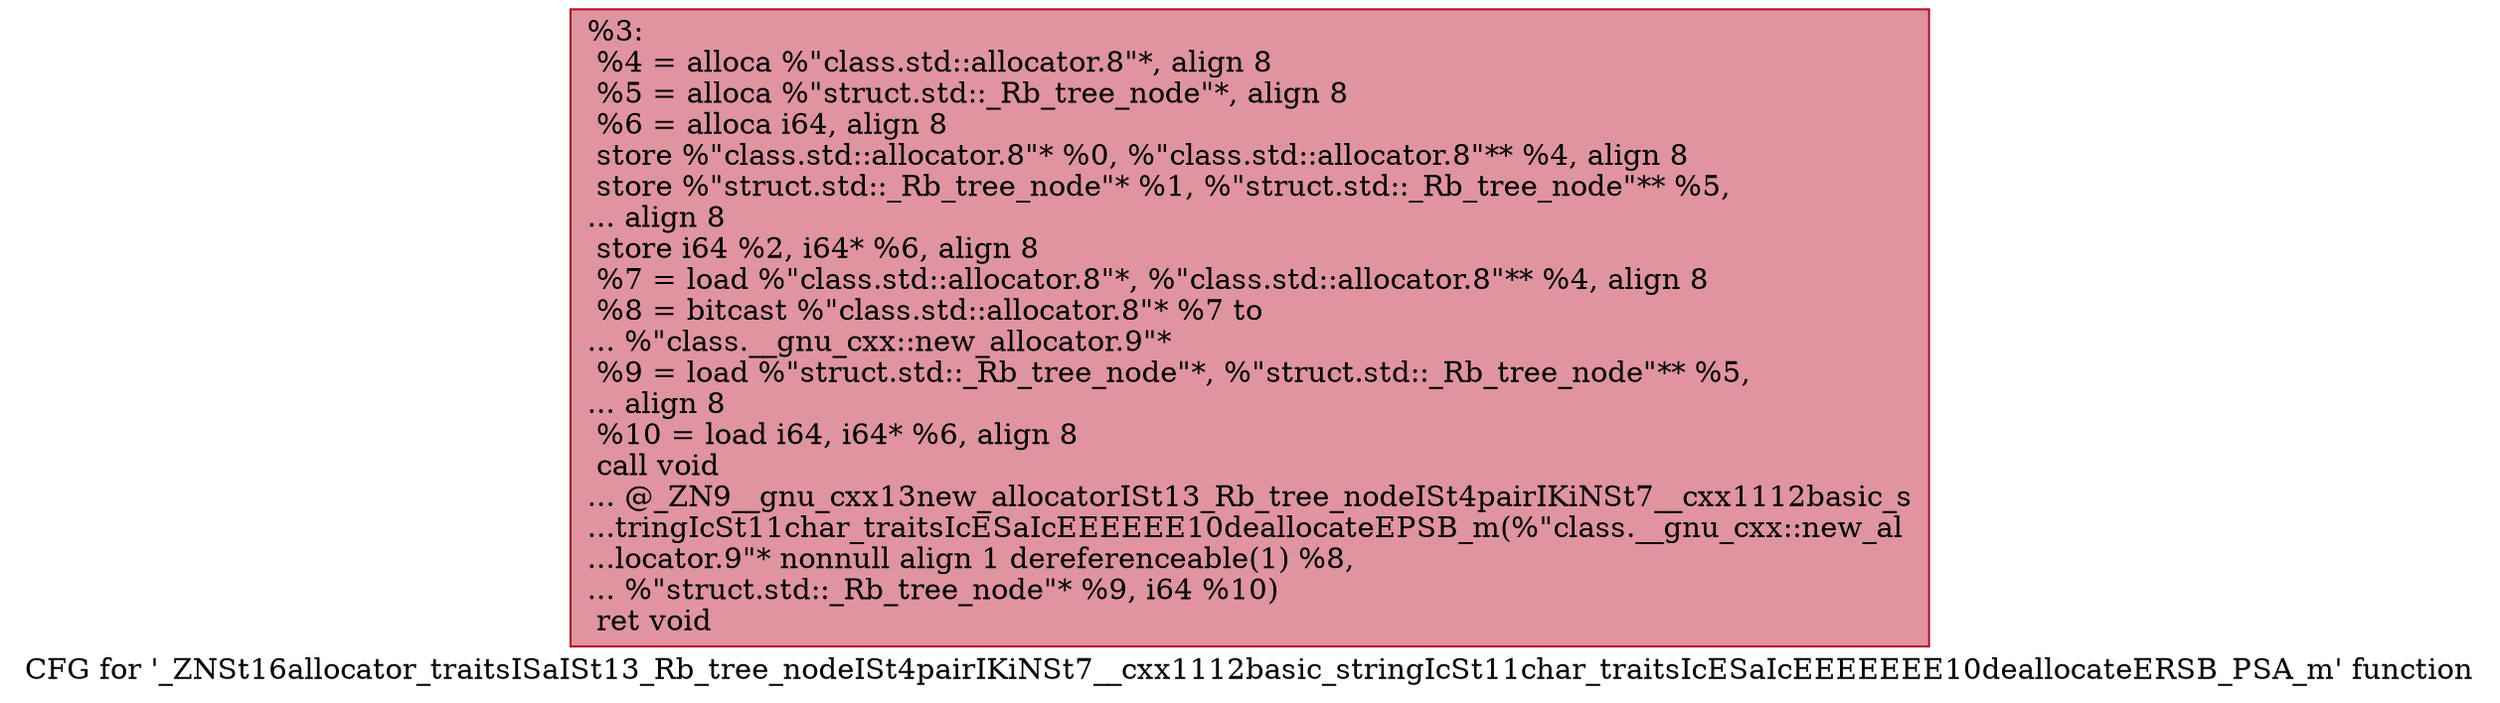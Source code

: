 digraph "CFG for '_ZNSt16allocator_traitsISaISt13_Rb_tree_nodeISt4pairIKiNSt7__cxx1112basic_stringIcSt11char_traitsIcESaIcEEEEEEE10deallocateERSB_PSA_m' function" {
	label="CFG for '_ZNSt16allocator_traitsISaISt13_Rb_tree_nodeISt4pairIKiNSt7__cxx1112basic_stringIcSt11char_traitsIcESaIcEEEEEEE10deallocateERSB_PSA_m' function";

	Node0x55a8467d0220 [shape=record,color="#b70d28ff", style=filled, fillcolor="#b70d2870",label="{%3:\l  %4 = alloca %\"class.std::allocator.8\"*, align 8\l  %5 = alloca %\"struct.std::_Rb_tree_node\"*, align 8\l  %6 = alloca i64, align 8\l  store %\"class.std::allocator.8\"* %0, %\"class.std::allocator.8\"** %4, align 8\l  store %\"struct.std::_Rb_tree_node\"* %1, %\"struct.std::_Rb_tree_node\"** %5,\l... align 8\l  store i64 %2, i64* %6, align 8\l  %7 = load %\"class.std::allocator.8\"*, %\"class.std::allocator.8\"** %4, align 8\l  %8 = bitcast %\"class.std::allocator.8\"* %7 to\l... %\"class.__gnu_cxx::new_allocator.9\"*\l  %9 = load %\"struct.std::_Rb_tree_node\"*, %\"struct.std::_Rb_tree_node\"** %5,\l... align 8\l  %10 = load i64, i64* %6, align 8\l  call void\l... @_ZN9__gnu_cxx13new_allocatorISt13_Rb_tree_nodeISt4pairIKiNSt7__cxx1112basic_s\l...tringIcSt11char_traitsIcESaIcEEEEEE10deallocateEPSB_m(%\"class.__gnu_cxx::new_al\l...locator.9\"* nonnull align 1 dereferenceable(1) %8,\l... %\"struct.std::_Rb_tree_node\"* %9, i64 %10)\l  ret void\l}"];
}
